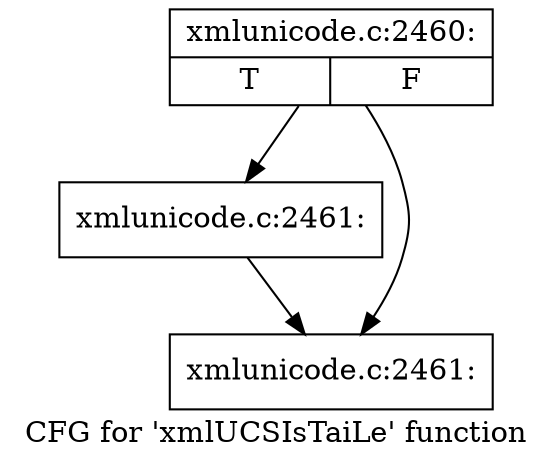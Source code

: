 digraph "CFG for 'xmlUCSIsTaiLe' function" {
	label="CFG for 'xmlUCSIsTaiLe' function";

	Node0x4e998f0 [shape=record,label="{xmlunicode.c:2460:|{<s0>T|<s1>F}}"];
	Node0x4e998f0 -> Node0x4e993c0;
	Node0x4e998f0 -> Node0x4e99370;
	Node0x4e993c0 [shape=record,label="{xmlunicode.c:2461:}"];
	Node0x4e993c0 -> Node0x4e99370;
	Node0x4e99370 [shape=record,label="{xmlunicode.c:2461:}"];
}
